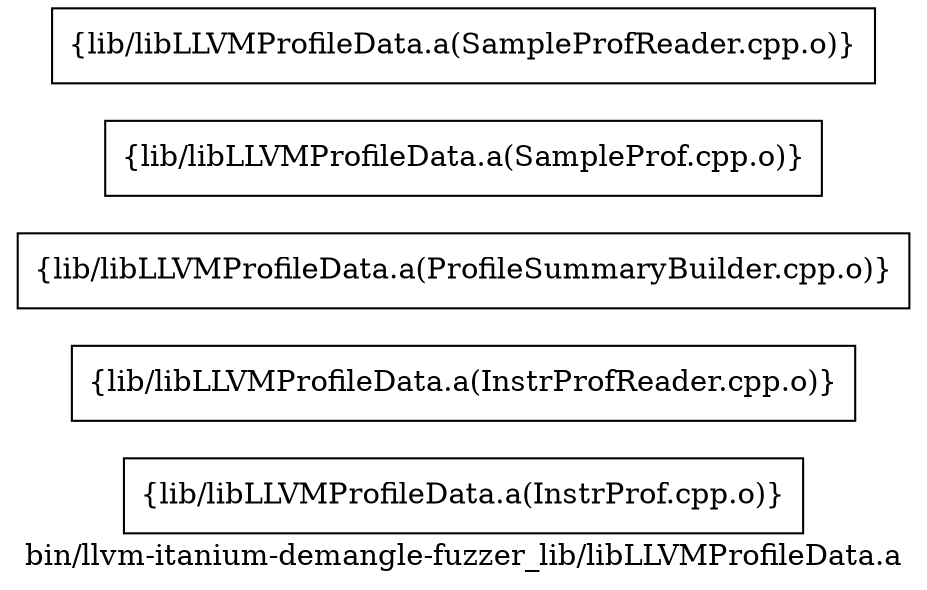 digraph "bin/llvm-itanium-demangle-fuzzer_lib/libLLVMProfileData.a" {
	label="bin/llvm-itanium-demangle-fuzzer_lib/libLLVMProfileData.a";
	rankdir=LR;

	Node0x560754d897d8 [shape=record,shape=box,group=0,label="{lib/libLLVMProfileData.a(InstrProf.cpp.o)}"];
	Node0x560754d8fea8 [shape=record,shape=box,group=0,label="{lib/libLLVMProfileData.a(InstrProfReader.cpp.o)}"];
	Node0x560754d90ad8 [shape=record,shape=box,group=0,label="{lib/libLLVMProfileData.a(ProfileSummaryBuilder.cpp.o)}"];
	Node0x560754d8da68 [shape=record,shape=box,group=0,label="{lib/libLLVMProfileData.a(SampleProf.cpp.o)}"];
	Node0x560754d90218 [shape=record,shape=box,group=0,label="{lib/libLLVMProfileData.a(SampleProfReader.cpp.o)}"];
}
